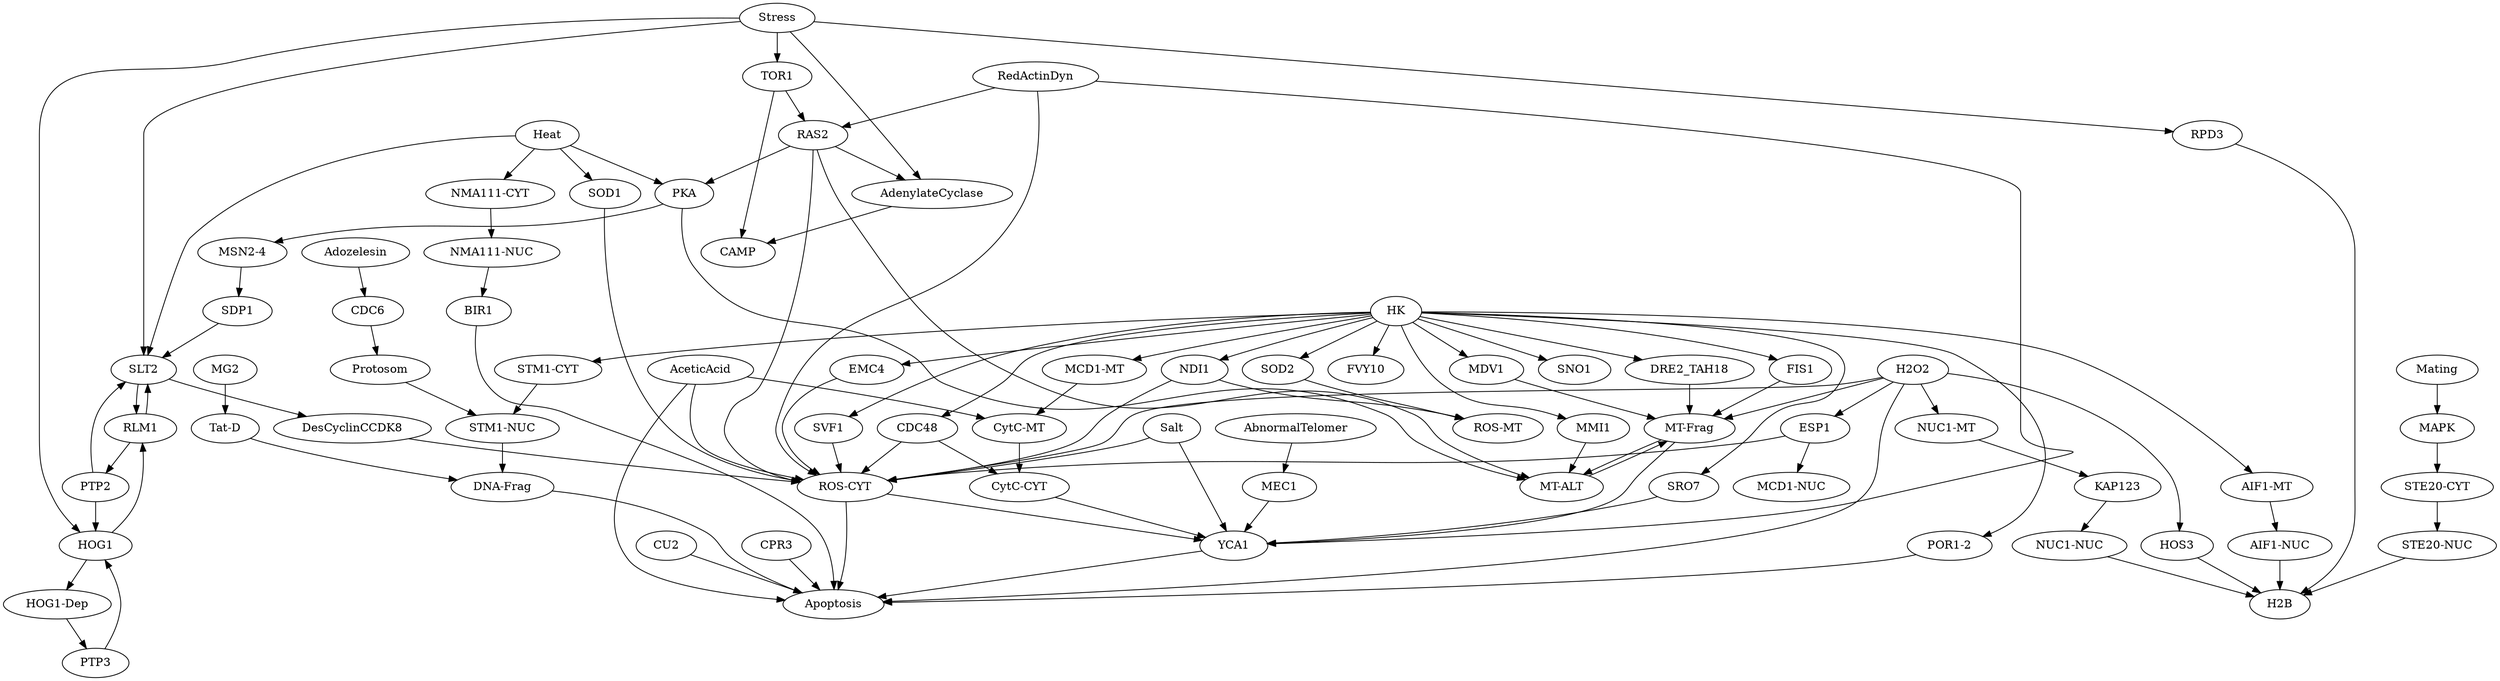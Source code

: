 strict digraph  {
" MT-Frag " [equation="  (  ( H2O2  ) && ! ( DRE2_TAH18  )  )  || ( MT-ALT )  || (  ( MDV1  ) && ! ( FIS1  )  ) "];
" CAMP " [equation="  ( AdenylateCyclase )  || ( TOR1 ) "];
" NUC1-NUC " [equation="  ( KAP123 ) "];
" STE20-CYT " [equation="  ( MAPK ) "];
" HOS3 " [equation="  ( H2O2 ) "];
" STE20-NUC " [equation="  ( STE20-CYT ) "];
" AIF1-MT " [equation="  ( HK ) "];
" RLM1 " [equation="  ( HOG1 )  || ( SLT2 ) "];
" MT-ALT " [equation="  ( RAS2 )  || ( MMI1 )  || ( MT-Frag )  || ( PKA ) "];
" RAS2 " [equation="  ( TOR1 )  || ( RedActinDyn ) "];
" CytC-CYT " [equation="  ( CDC48 )  || ( CytC-MT ) "];
" POR1-2 " [equation="  ( HK ) "];
" CDC6 " [equation="  ( Adozelesin ) "];
" MMI1 " [equation="  ( HK ) "];
" MEC1 " [equation="  ( AbnormalTelomer ) "];
" YCA1 " [equation="  (  ( Salt  ) && ! ( SRO7  )  )  || ( MT-Frag )  || ( MEC1 )  || ( ROS-CYT )  || ( RedActinDyn )  || ( CytC-CYT ) "];
" MSN2-4 " [equation="  ( PKA ) "];
" KAP123 " [equation="  ( NUC1-MT ) "];
" BIR1 " [equation="  ! (  ( NMA111-NUC )  ) "];
" SOD1 " [equation="  ( Heat ) "];
" DNA-Frag " [equation="  (  ( Tat-D )  ) || ! ( Tat-D || STM1-NUC ) "];
" DRE2_TAH18 " [equation="  ( HK ) "];
" ROS-CYT " [equation="  ( Salt )  || ( CDC48 )  || ( RAS2 )  || ( DesCyclinCCDK8 )  || ( NDI1 )  || ( RedActinDyn )  || (  (  ( H2O2  ) && ! ( EMC4  )  ) && ! ( SVF1  )  )  || (  ( AceticAcid  ) && ! ( SVF1  )  )  || ( ESP1 )  || ( SOD1 ) "];
" NUC1-MT " [equation="  ( H2O2 ) "];
" HOG1 " [equation="  (  ( Stress )  || ( PTP3 && (  (  ( ! PTP2 && ! Stress )  )  ) )  || ( PTP2 && (  (  ( ! PTP3 && ! Stress )  )  ) )  ) || ! ( PTP3 || PTP2 || Stress ) "];
" HOG1-Dep " [equation="  ( HOG1 ) "];
" MCD1-NUC " [equation="  ( ESP1 ) "];
" MAPK " [equation="  ( Mating ) "];
" TOR1 " [equation="  ( Stress ) "];
" SDP1 " [equation="  ( MSN2-4 ) "];
" FVY10 " [equation="  ( HK ) "];
" SRO7 " [equation="  ( HK ) "];
" H2B " [equation="  ( RPD3 )  || ( STE20-NUC )  || ( AIF1-NUC )  || ( HOS3 )  || ( NUC1-NUC ) "];
" PKA " [equation="  ( RAS2 )  || ( Heat ) "];
" PTP2 " [equation="  ( RLM1 ) "];
" NMA111-CYT " [equation="  ( Heat ) "];
" Apoptosis " [equation="  ( CU2 && (  (  ( CPR3 )  )  ) )  || ( ROS-CYT )  || (  ( YCA1  ) && ! ( BIR1  )  )  || ( H2O2 && (  (  ( ! POR1-2 )  )  ) )  || ( DNA-Frag )  || ( AceticAcid && (  (  ( ! POR1-2 )  )  ) ) "];
" PTP3 " [equation="  ( HOG1-Dep ) "];
" DesCyclinCCDK8 " [equation="  ! (  ( SLT2 )  ) "];
" CytC-MT " [equation="  ( MCD1-MT )  || ( AceticAcid ) "];
" STM1-NUC " [equation="  (  ( STM1-CYT  ) && ! ( Protosom  )  ) "];
" ROS-MT " [equation="  ( NDI1 && (  (  ( ! SOD2 )  )  ) ) "];
" Tat-D " [equation="  ( MG2 ) "];
" AIF1-NUC " [equation="  ( AIF1-MT ) "];
" NMA111-NUC " [equation="  ( NMA111-CYT ) "];
" SVF1 " [equation="  ( HK ) "];
" FIS1 " [equation="  ( HK ) "];
" SOD2 " [equation="  ( HK ) "];
" STM1-CYT " [equation="  ( HK ) "];
" RPD3 " [equation="  ( Stress ) "];
" EMC4 " [equation="  ( HK ) "];
" NDI1 " [equation="  ( HK ) "];
" MCD1-MT " [equation="  ( HK ) "];
" SNO1 " [equation="  ( HK ) "];
" ESP1 " [equation="  ( H2O2 ) "];
" AdenylateCyclase " [equation="  ( RAS2 )  || ( Stress ) "];
" SLT2 " [equation="  (  ( RLM1 )  || ( Heat )  || ( PTP2 && (  (  ( ! Heat && ! SDP1 && ! Stress && ! RLM1 )  )  ) )  || ( SDP1 && (  (  ( ! PTP2 && ! Heat && ! Stress && ! RLM1 )  )  ) )  || ( Stress && (  (  ( SDP1 )  && (  (  ( ! PTP2 && ! Heat && ! RLM1 )  )  )  )  ) )  ) || ! ( PTP2 || SDP1 || Heat || Stress || RLM1 ) "];
" MDV1 " [equation="  ( HK ) "];
" Protosom " [equation="  ( CDC6 ) "];
" CDC48 " [equation="  ( HK ) "];
" H2O2 ";
" HK ";
" RedActinDyn ";
" Adozelesin ";
" AbnormalTelomer ";
" Salt ";
" Heat ";
" AceticAcid ";
" Stress ";
" Mating ";
" CU2 ";
" CPR3 ";
" MG2 ";
" MT-Frag " -> " MT-ALT ";
" MT-Frag " -> " YCA1 ";
" NUC1-NUC " -> " H2B ";
" STE20-CYT " -> " STE20-NUC ";
" HOS3 " -> " H2B ";
" STE20-NUC " -> " H2B ";
" AIF1-MT " -> " AIF1-NUC ";
" RLM1 " -> " PTP2 ";
" RLM1 " -> " SLT2 ";
" MT-ALT " -> " MT-Frag ";
" RAS2 " -> " MT-ALT ";
" RAS2 " -> " ROS-CYT ";
" RAS2 " -> " PKA ";
" RAS2 " -> " AdenylateCyclase ";
" CytC-CYT " -> " YCA1 ";
" POR1-2 " -> " Apoptosis ";
" CDC6 " -> " Protosom ";
" MMI1 " -> " MT-ALT ";
" MEC1 " -> " YCA1 ";
" YCA1 " -> " Apoptosis ";
" MSN2-4 " -> " SDP1 ";
" KAP123 " -> " NUC1-NUC ";
" BIR1 " -> " Apoptosis ";
" SOD1 " -> " ROS-CYT ";
" DNA-Frag " -> " Apoptosis ";
" DRE2_TAH18 " -> " MT-Frag ";
" ROS-CYT " -> " YCA1 ";
" ROS-CYT " -> " Apoptosis ";
" NUC1-MT " -> " KAP123 ";
" HOG1 " -> " RLM1 ";
" HOG1 " -> " HOG1-Dep ";
" HOG1-Dep " -> " PTP3 ";
" MAPK " -> " STE20-CYT ";
" TOR1 " -> " CAMP ";
" TOR1 " -> " RAS2 ";
" SDP1 " -> " SLT2 ";
" SRO7 " -> " YCA1 ";
" PKA " -> " MT-ALT ";
" PKA " -> " MSN2-4 ";
" PTP2 " -> " HOG1 ";
" PTP2 " -> " SLT2 ";
" NMA111-CYT " -> " NMA111-NUC ";
" PTP3 " -> " HOG1 ";
" DesCyclinCCDK8 " -> " ROS-CYT ";
" CytC-MT " -> " CytC-CYT ";
" STM1-NUC " -> " DNA-Frag ";
" Tat-D " -> " DNA-Frag ";
" AIF1-NUC " -> " H2B ";
" NMA111-NUC " -> " BIR1 ";
" SVF1 " -> " ROS-CYT ";
" FIS1 " -> " MT-Frag ";
" SOD2 " -> " ROS-MT ";
" STM1-CYT " -> " STM1-NUC ";
" RPD3 " -> " H2B ";
" EMC4 " -> " ROS-CYT ";
" NDI1 " -> " ROS-CYT ";
" NDI1 " -> " ROS-MT ";
" MCD1-MT " -> " CytC-MT ";
" ESP1 " -> " ROS-CYT ";
" ESP1 " -> " MCD1-NUC ";
" AdenylateCyclase " -> " CAMP ";
" SLT2 " -> " RLM1 ";
" SLT2 " -> " DesCyclinCCDK8 ";
" MDV1 " -> " MT-Frag ";
" Protosom " -> " STM1-NUC ";
" CDC48 " -> " CytC-CYT ";
" CDC48 " -> " ROS-CYT ";
" H2O2 " -> " MT-Frag ";
" H2O2 " -> " HOS3 ";
" H2O2 " -> " ROS-CYT ";
" H2O2 " -> " NUC1-MT ";
" H2O2 " -> " Apoptosis ";
" H2O2 " -> " ESP1 ";
" HK " -> " AIF1-MT ";
" HK " -> " POR1-2 ";
" HK " -> " MMI1 ";
" HK " -> " DRE2_TAH18 ";
" HK " -> " FVY10 ";
" HK " -> " SRO7 ";
" HK " -> " SVF1 ";
" HK " -> " FIS1 ";
" HK " -> " SOD2 ";
" HK " -> " STM1-CYT ";
" HK " -> " EMC4 ";
" HK " -> " NDI1 ";
" HK " -> " MCD1-MT ";
" HK " -> " SNO1 ";
" HK " -> " MDV1 ";
" HK " -> " CDC48 ";
" RedActinDyn " -> " RAS2 ";
" RedActinDyn " -> " YCA1 ";
" RedActinDyn " -> " ROS-CYT ";
" Adozelesin " -> " CDC6 ";
" AbnormalTelomer " -> " MEC1 ";
" Salt " -> " YCA1 ";
" Salt " -> " ROS-CYT ";
" Heat " -> " SOD1 ";
" Heat " -> " PKA ";
" Heat " -> " NMA111-CYT ";
" Heat " -> " SLT2 ";
" AceticAcid " -> " ROS-CYT ";
" AceticAcid " -> " Apoptosis ";
" AceticAcid " -> " CytC-MT ";
" Stress " -> " HOG1 ";
" Stress " -> " TOR1 ";
" Stress " -> " RPD3 ";
" Stress " -> " AdenylateCyclase ";
" Stress " -> " SLT2 ";
" Mating " -> " MAPK ";
" CU2 " -> " Apoptosis ";
" CPR3 " -> " Apoptosis ";
" MG2 " -> " Tat-D ";
}
